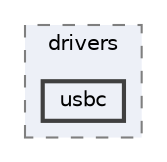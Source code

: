 digraph "build/zephyr/drivers/usbc"
{
 // LATEX_PDF_SIZE
  bgcolor="transparent";
  edge [fontname=Helvetica,fontsize=10,labelfontname=Helvetica,labelfontsize=10];
  node [fontname=Helvetica,fontsize=10,shape=box,height=0.2,width=0.4];
  compound=true
  subgraph clusterdir_7e6061be0aff2d25b0e3c217cf063271 {
    graph [ bgcolor="#edf0f7", pencolor="grey50", label="drivers", fontname=Helvetica,fontsize=10 style="filled,dashed", URL="dir_7e6061be0aff2d25b0e3c217cf063271.html",tooltip=""]
  dir_6e0477609da5fff637712e7c2870c0ec [label="usbc", fillcolor="#edf0f7", color="grey25", style="filled,bold", URL="dir_6e0477609da5fff637712e7c2870c0ec.html",tooltip=""];
  }
}
